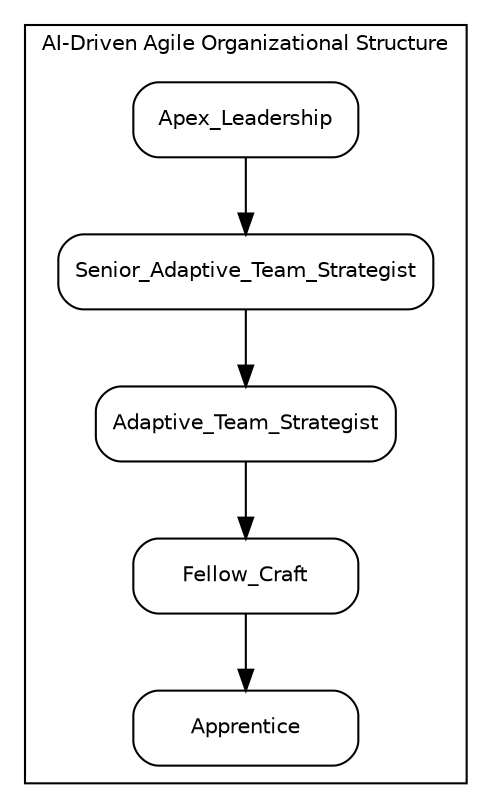 digraph hierarchy {
rankdir = TB; // top to bottom direction
  fontsize = 10;
  fontname = "Helvetica";
  splines = "polyline";
  node [fontsize = 10, fontname = "Helvetica", shape = "Mrecord", width = 1.5];
  edge [fontsize = 10, fontname = "Helvetica", labelfloat = "true", arrowhead = "normal", color = black];

subgraph cluster_0 { // create a subgraph for the levels
label = "AI-Driven Agile Organizational Structure";
Apex_Leadership -> Senior_Adaptive_Team_Strategist;
Senior_Adaptive_Team_Strategist -> Adaptive_Team_Strategist;
Adaptive_Team_Strategist -> Fellow_Craft;
Fellow_Craft -> Apprentice;
}
}
